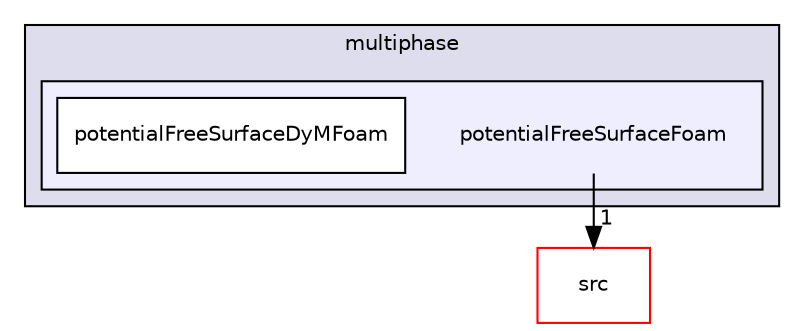 digraph "applications/solvers/multiphase/potentialFreeSurfaceFoam" {
  bgcolor=transparent;
  compound=true
  node [ fontsize="10", fontname="Helvetica"];
  edge [ labelfontsize="10", labelfontname="Helvetica"];
  subgraph clusterdir_d62a5a20700de1cb9696e405d497a576 {
    graph [ bgcolor="#ddddee", pencolor="black", label="multiphase" fontname="Helvetica", fontsize="10", URL="dir_d62a5a20700de1cb9696e405d497a576.html"]
  subgraph clusterdir_40ec60a1fdb4f603452122e742a2be76 {
    graph [ bgcolor="#eeeeff", pencolor="black", label="" URL="dir_40ec60a1fdb4f603452122e742a2be76.html"];
    dir_40ec60a1fdb4f603452122e742a2be76 [shape=plaintext label="potentialFreeSurfaceFoam"];
    dir_d1360e31ac6519a46a043cfe310bfefb [shape=box label="potentialFreeSurfaceDyMFoam" color="black" fillcolor="white" style="filled" URL="dir_d1360e31ac6519a46a043cfe310bfefb.html"];
  }
  }
  dir_68267d1309a1af8e8297ef4c3efbcdba [shape=box label="src" color="red" URL="dir_68267d1309a1af8e8297ef4c3efbcdba.html"];
  dir_40ec60a1fdb4f603452122e742a2be76->dir_68267d1309a1af8e8297ef4c3efbcdba [headlabel="1", labeldistance=1.5 headhref="dir_000081_000499.html"];
}
